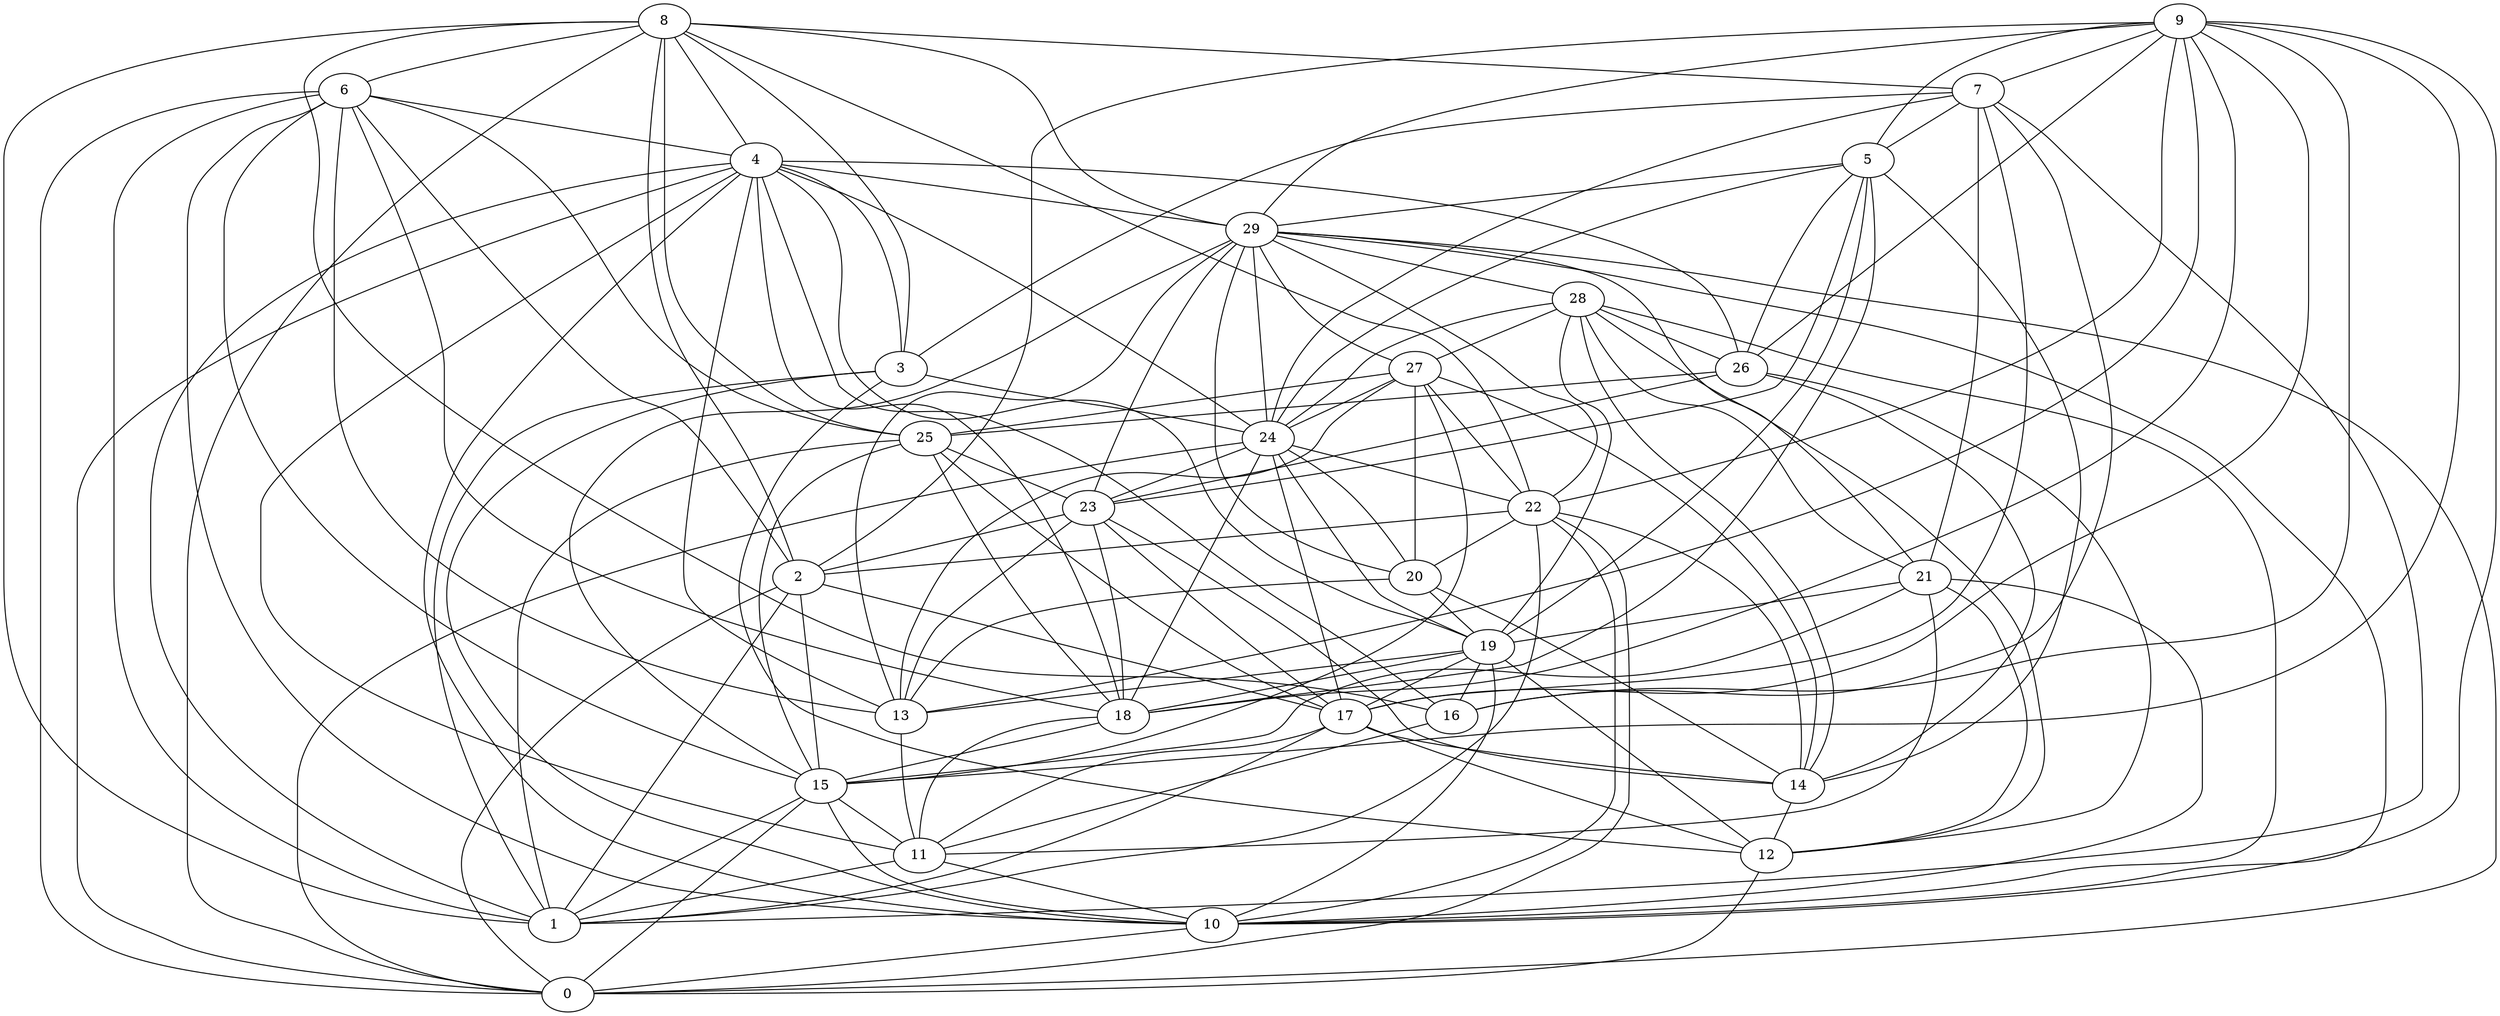 digraph GG_graph {

subgraph G_graph {
edge [color = black]
"20" -> "13" [dir = none]
"20" -> "14" [dir = none]
"16" -> "11" [dir = none]
"22" -> "20" [dir = none]
"9" -> "13" [dir = none]
"9" -> "29" [dir = none]
"28" -> "14" [dir = none]
"28" -> "12" [dir = none]
"28" -> "24" [dir = none]
"28" -> "10" [dir = none]
"17" -> "11" [dir = none]
"17" -> "12" [dir = none]
"8" -> "4" [dir = none]
"8" -> "3" [dir = none]
"8" -> "22" [dir = none]
"8" -> "7" [dir = none]
"8" -> "16" [dir = none]
"26" -> "14" [dir = none]
"26" -> "12" [dir = none]
"7" -> "5" [dir = none]
"7" -> "1" [dir = none]
"7" -> "24" [dir = none]
"7" -> "17" [dir = none]
"10" -> "0" [dir = none]
"27" -> "24" [dir = none]
"27" -> "20" [dir = none]
"27" -> "14" [dir = none]
"27" -> "25" [dir = none]
"29" -> "0" [dir = none]
"29" -> "24" [dir = none]
"15" -> "0" [dir = none]
"15" -> "10" [dir = none]
"24" -> "20" [dir = none]
"24" -> "18" [dir = none]
"24" -> "17" [dir = none]
"24" -> "19" [dir = none]
"4" -> "3" [dir = none]
"4" -> "16" [dir = none]
"4" -> "10" [dir = none]
"4" -> "0" [dir = none]
"4" -> "13" [dir = none]
"3" -> "10" [dir = none]
"3" -> "24" [dir = none]
"3" -> "1" [dir = none]
"6" -> "18" [dir = none]
"6" -> "0" [dir = none]
"6" -> "10" [dir = none]
"19" -> "16" [dir = none]
"11" -> "1" [dir = none]
"25" -> "23" [dir = none]
"25" -> "15" [dir = none]
"2" -> "0" [dir = none]
"2" -> "17" [dir = none]
"2" -> "1" [dir = none]
"21" -> "12" [dir = none]
"21" -> "11" [dir = none]
"23" -> "17" [dir = none]
"5" -> "14" [dir = none]
"24" -> "22" [dir = none]
"11" -> "10" [dir = none]
"5" -> "29" [dir = none]
"6" -> "2" [dir = none]
"4" -> "1" [dir = none]
"24" -> "0" [dir = none]
"4" -> "18" [dir = none]
"23" -> "18" [dir = none]
"23" -> "14" [dir = none]
"25" -> "1" [dir = none]
"22" -> "1" [dir = none]
"8" -> "2" [dir = none]
"5" -> "18" [dir = none]
"19" -> "18" [dir = none]
"7" -> "3" [dir = none]
"27" -> "22" [dir = none]
"5" -> "23" [dir = none]
"7" -> "21" [dir = none]
"7" -> "16" [dir = none]
"28" -> "21" [dir = none]
"6" -> "13" [dir = none]
"22" -> "14" [dir = none]
"4" -> "11" [dir = none]
"8" -> "1" [dir = none]
"19" -> "12" [dir = none]
"14" -> "12" [dir = none]
"20" -> "19" [dir = none]
"8" -> "25" [dir = none]
"21" -> "15" [dir = none]
"29" -> "20" [dir = none]
"28" -> "19" [dir = none]
"19" -> "17" [dir = none]
"9" -> "2" [dir = none]
"29" -> "13" [dir = none]
"29" -> "23" [dir = none]
"8" -> "0" [dir = none]
"9" -> "15" [dir = none]
"6" -> "15" [dir = none]
"9" -> "10" [dir = none]
"9" -> "7" [dir = none]
"28" -> "27" [dir = none]
"9" -> "5" [dir = none]
"9" -> "18" [dir = none]
"19" -> "13" [dir = none]
"6" -> "1" [dir = none]
"18" -> "15" [dir = none]
"28" -> "26" [dir = none]
"25" -> "18" [dir = none]
"29" -> "22" [dir = none]
"4" -> "19" [dir = none]
"19" -> "10" [dir = none]
"6" -> "25" [dir = none]
"4" -> "26" [dir = none]
"24" -> "23" [dir = none]
"26" -> "25" [dir = none]
"29" -> "28" [dir = none]
"3" -> "12" [dir = none]
"9" -> "22" [dir = none]
"5" -> "26" [dir = none]
"13" -> "11" [dir = none]
"22" -> "0" [dir = none]
"21" -> "19" [dir = none]
"5" -> "24" [dir = none]
"27" -> "15" [dir = none]
"22" -> "2" [dir = none]
"18" -> "11" [dir = none]
"25" -> "17" [dir = none]
"27" -> "13" [dir = none]
"8" -> "6" [dir = none]
"4" -> "24" [dir = none]
"2" -> "15" [dir = none]
"29" -> "21" [dir = none]
"9" -> "17" [dir = none]
"9" -> "16" [dir = none]
"29" -> "27" [dir = none]
"26" -> "23" [dir = none]
"5" -> "19" [dir = none]
"9" -> "26" [dir = none]
"15" -> "1" [dir = none]
"21" -> "10" [dir = none]
"22" -> "10" [dir = none]
"12" -> "0" [dir = none]
"23" -> "13" [dir = none]
"29" -> "15" [dir = none]
"17" -> "1" [dir = none]
"4" -> "29" [dir = none]
"17" -> "14" [dir = none]
"23" -> "2" [dir = none]
"15" -> "11" [dir = none]
"29" -> "10" [dir = none]
"8" -> "29" [dir = none]
"6" -> "4" [dir = none]
}

}
